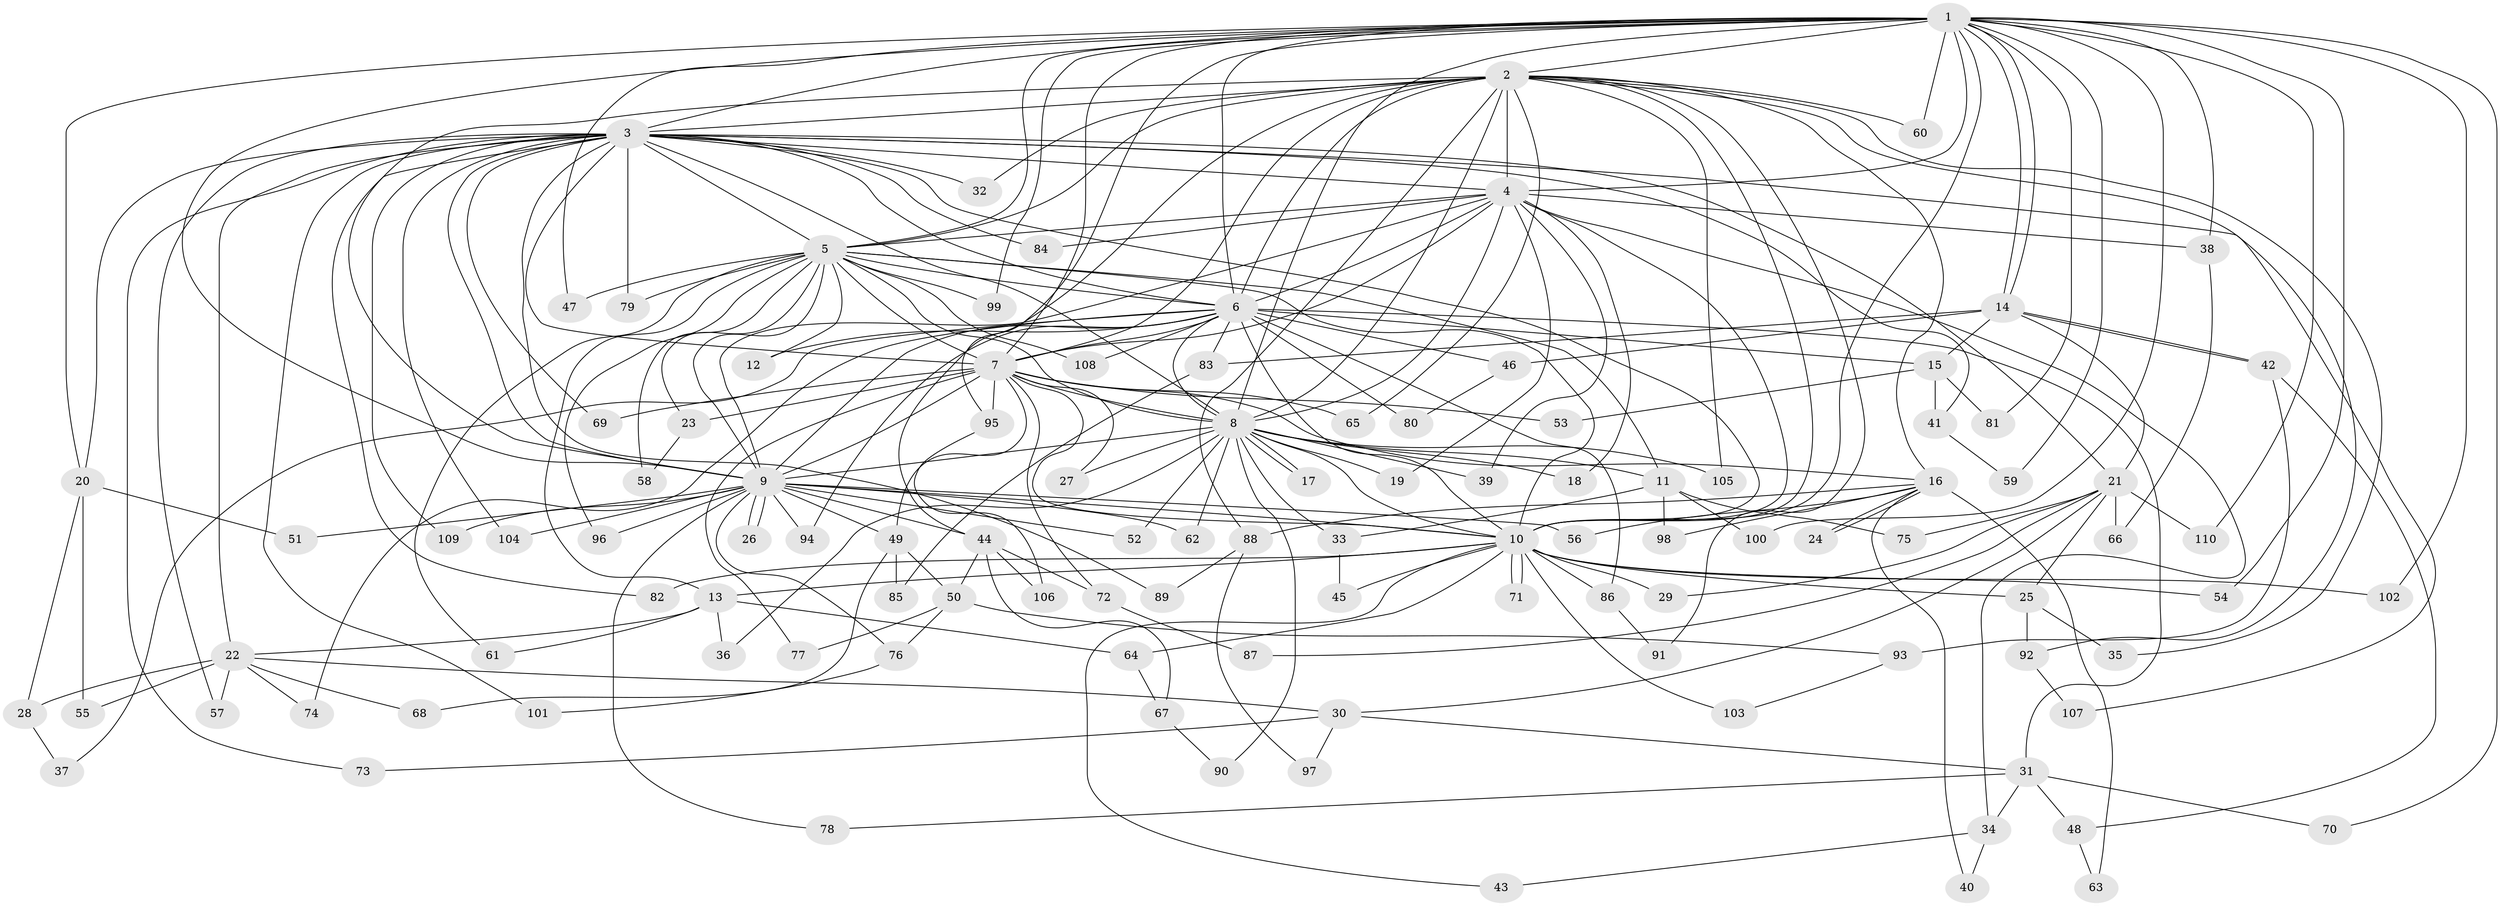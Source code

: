 // Generated by graph-tools (version 1.1) at 2025/49/03/09/25 03:49:45]
// undirected, 110 vertices, 245 edges
graph export_dot {
graph [start="1"]
  node [color=gray90,style=filled];
  1;
  2;
  3;
  4;
  5;
  6;
  7;
  8;
  9;
  10;
  11;
  12;
  13;
  14;
  15;
  16;
  17;
  18;
  19;
  20;
  21;
  22;
  23;
  24;
  25;
  26;
  27;
  28;
  29;
  30;
  31;
  32;
  33;
  34;
  35;
  36;
  37;
  38;
  39;
  40;
  41;
  42;
  43;
  44;
  45;
  46;
  47;
  48;
  49;
  50;
  51;
  52;
  53;
  54;
  55;
  56;
  57;
  58;
  59;
  60;
  61;
  62;
  63;
  64;
  65;
  66;
  67;
  68;
  69;
  70;
  71;
  72;
  73;
  74;
  75;
  76;
  77;
  78;
  79;
  80;
  81;
  82;
  83;
  84;
  85;
  86;
  87;
  88;
  89;
  90;
  91;
  92;
  93;
  94;
  95;
  96;
  97;
  98;
  99;
  100;
  101;
  102;
  103;
  104;
  105;
  106;
  107;
  108;
  109;
  110;
  1 -- 2;
  1 -- 3;
  1 -- 4;
  1 -- 5;
  1 -- 6;
  1 -- 7;
  1 -- 8;
  1 -- 9;
  1 -- 10;
  1 -- 14;
  1 -- 14;
  1 -- 20;
  1 -- 38;
  1 -- 47;
  1 -- 54;
  1 -- 59;
  1 -- 60;
  1 -- 70;
  1 -- 81;
  1 -- 95;
  1 -- 99;
  1 -- 100;
  1 -- 102;
  1 -- 110;
  2 -- 3;
  2 -- 4;
  2 -- 5;
  2 -- 6;
  2 -- 7;
  2 -- 8;
  2 -- 9;
  2 -- 10;
  2 -- 16;
  2 -- 32;
  2 -- 35;
  2 -- 44;
  2 -- 60;
  2 -- 65;
  2 -- 88;
  2 -- 91;
  2 -- 92;
  2 -- 105;
  3 -- 4;
  3 -- 5;
  3 -- 6;
  3 -- 7;
  3 -- 8;
  3 -- 9;
  3 -- 10;
  3 -- 20;
  3 -- 21;
  3 -- 22;
  3 -- 32;
  3 -- 41;
  3 -- 57;
  3 -- 69;
  3 -- 73;
  3 -- 79;
  3 -- 82;
  3 -- 84;
  3 -- 89;
  3 -- 101;
  3 -- 104;
  3 -- 107;
  3 -- 109;
  4 -- 5;
  4 -- 6;
  4 -- 7;
  4 -- 8;
  4 -- 9;
  4 -- 10;
  4 -- 18;
  4 -- 19;
  4 -- 34;
  4 -- 38;
  4 -- 39;
  4 -- 84;
  5 -- 6;
  5 -- 7;
  5 -- 8;
  5 -- 9;
  5 -- 10;
  5 -- 11;
  5 -- 12;
  5 -- 13;
  5 -- 23;
  5 -- 47;
  5 -- 58;
  5 -- 61;
  5 -- 79;
  5 -- 96;
  5 -- 99;
  5 -- 108;
  6 -- 7;
  6 -- 8;
  6 -- 9;
  6 -- 10;
  6 -- 12;
  6 -- 15;
  6 -- 31;
  6 -- 37;
  6 -- 46;
  6 -- 74;
  6 -- 80;
  6 -- 83;
  6 -- 86;
  6 -- 94;
  6 -- 108;
  7 -- 8;
  7 -- 9;
  7 -- 10;
  7 -- 16;
  7 -- 23;
  7 -- 27;
  7 -- 49;
  7 -- 53;
  7 -- 65;
  7 -- 69;
  7 -- 72;
  7 -- 77;
  7 -- 95;
  8 -- 9;
  8 -- 10;
  8 -- 11;
  8 -- 17;
  8 -- 17;
  8 -- 18;
  8 -- 19;
  8 -- 27;
  8 -- 33;
  8 -- 36;
  8 -- 39;
  8 -- 52;
  8 -- 62;
  8 -- 90;
  8 -- 105;
  9 -- 10;
  9 -- 26;
  9 -- 26;
  9 -- 44;
  9 -- 49;
  9 -- 51;
  9 -- 52;
  9 -- 56;
  9 -- 62;
  9 -- 76;
  9 -- 78;
  9 -- 94;
  9 -- 96;
  9 -- 104;
  9 -- 109;
  10 -- 13;
  10 -- 25;
  10 -- 29;
  10 -- 43;
  10 -- 45;
  10 -- 54;
  10 -- 64;
  10 -- 71;
  10 -- 71;
  10 -- 82;
  10 -- 86;
  10 -- 102;
  10 -- 103;
  11 -- 33;
  11 -- 75;
  11 -- 98;
  11 -- 100;
  13 -- 22;
  13 -- 36;
  13 -- 61;
  13 -- 64;
  14 -- 15;
  14 -- 21;
  14 -- 42;
  14 -- 42;
  14 -- 46;
  14 -- 83;
  15 -- 41;
  15 -- 53;
  15 -- 81;
  16 -- 24;
  16 -- 24;
  16 -- 40;
  16 -- 56;
  16 -- 63;
  16 -- 88;
  16 -- 98;
  20 -- 28;
  20 -- 51;
  20 -- 55;
  21 -- 25;
  21 -- 29;
  21 -- 30;
  21 -- 66;
  21 -- 75;
  21 -- 87;
  21 -- 110;
  22 -- 28;
  22 -- 30;
  22 -- 55;
  22 -- 57;
  22 -- 68;
  22 -- 74;
  23 -- 58;
  25 -- 35;
  25 -- 92;
  28 -- 37;
  30 -- 31;
  30 -- 73;
  30 -- 97;
  31 -- 34;
  31 -- 48;
  31 -- 70;
  31 -- 78;
  33 -- 45;
  34 -- 40;
  34 -- 43;
  38 -- 66;
  41 -- 59;
  42 -- 48;
  42 -- 93;
  44 -- 50;
  44 -- 67;
  44 -- 72;
  44 -- 106;
  46 -- 80;
  48 -- 63;
  49 -- 50;
  49 -- 68;
  49 -- 85;
  50 -- 76;
  50 -- 77;
  50 -- 93;
  64 -- 67;
  67 -- 90;
  72 -- 87;
  76 -- 101;
  83 -- 85;
  86 -- 91;
  88 -- 89;
  88 -- 97;
  92 -- 107;
  93 -- 103;
  95 -- 106;
}
